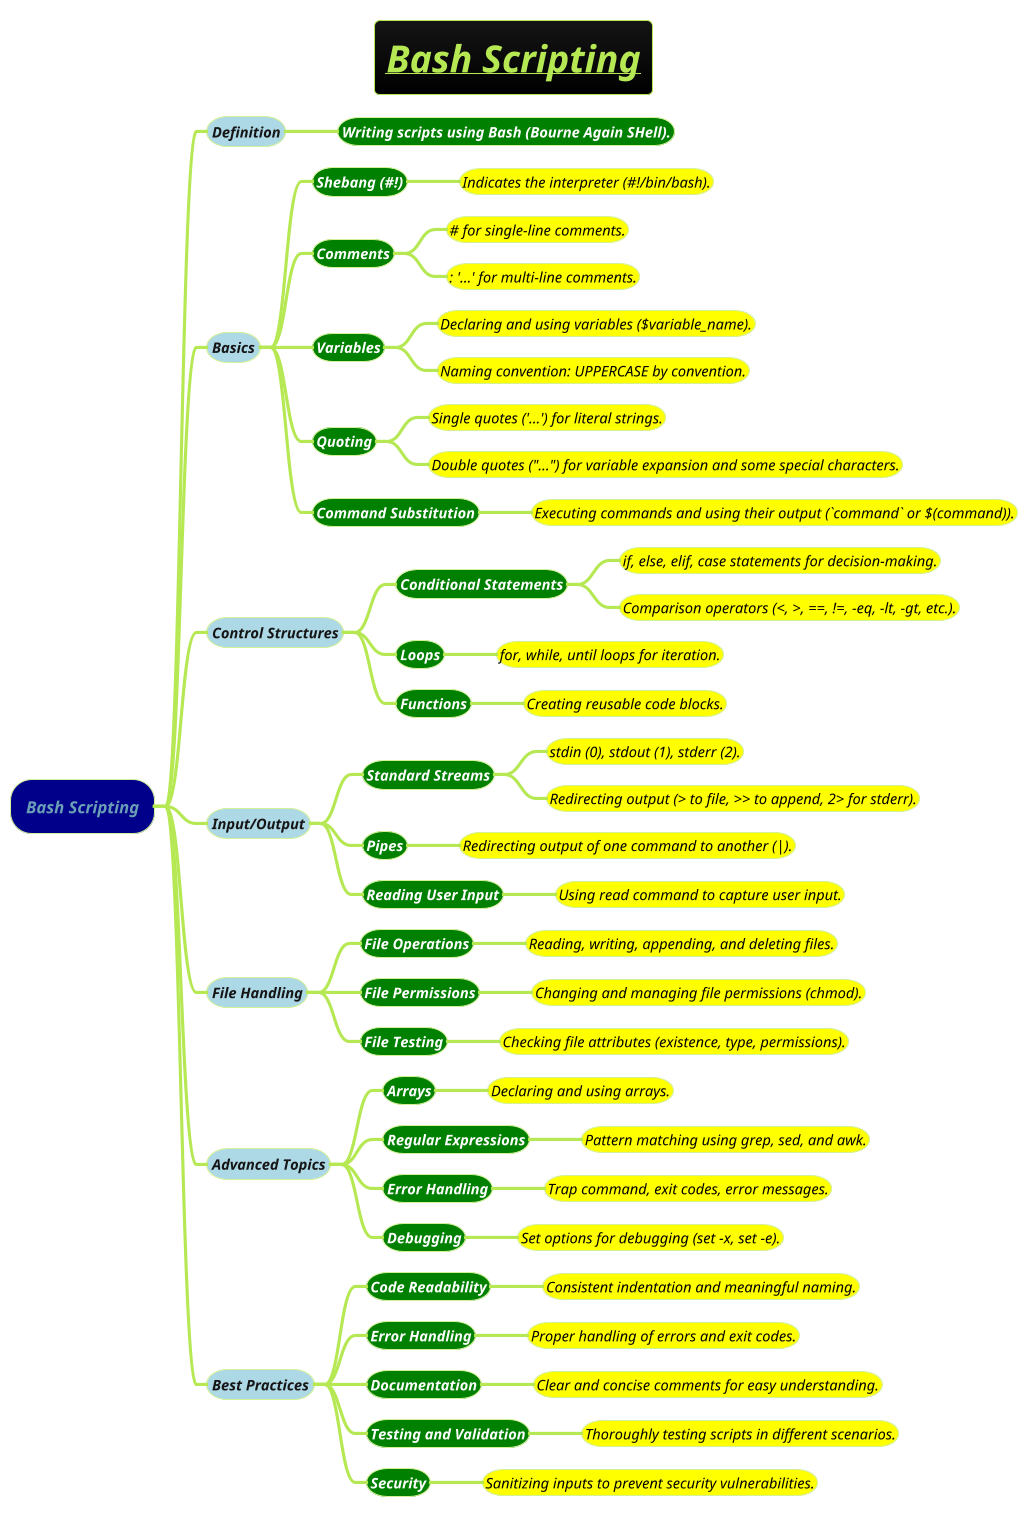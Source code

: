 @startmindmap
title =<i><b><u>Bash Scripting
!theme hacker

*[#darkblue] <i>Bash Scripting
**[#lightblue] <i><color #blac><size:14>Definition
***[#green] <b><i><color #white><size:14>Writing scripts using Bash (Bourne Again SHell).
**[#lightblue] <i><color #blac><size:14>Basics
***[#green] <b><i><color #white><size:14>Shebang (#!)
****[#yellow] <i><color #black><size:14>Indicates the interpreter (#!/bin/bash).
***[#green] <b><i><color #white><size:14>Comments
****[#yellow] <i><color #black><size:14># for single-line comments.
****[#yellow] <i><color #black><size:14>: '...' for multi-line comments.
***[#green] <b><i><color #white><size:14>Variables
****[#yellow] <i><color #black><size:14>Declaring and using variables ($variable_name).
****[#yellow] <i><color #black><size:14>Naming convention: UPPERCASE by convention.
***[#green] <b><i><color #white><size:14>Quoting
****[#yellow] <i><color #black><size:14>Single quotes ('...') for literal strings.
****[#yellow] <i><color #black><size:14>Double quotes ("...") for variable expansion and some special characters.
***[#green] <b><i><color #white><size:14>Command Substitution
****[#yellow] <i><color #black><size:14>Executing commands and using their output (`command` or $(command)).
**[#lightblue] <i><color #blac><size:14>Control Structures
***[#green] <b><i><color #white><size:14>Conditional Statements
****[#yellow] <i><color #black><size:14>if, else, elif, case statements for decision-making.
****[#yellow] <i><color #black><size:14>Comparison operators (<, >, ==, !=, -eq, -lt, -gt, etc.).
***[#green] <b><i><color #white><size:14>Loops
****[#yellow] <i><color #black><size:14>for, while, until loops for iteration.
***[#green] <b><i><color #white><size:14>Functions
****[#yellow] <i><color #black><size:14>Creating reusable code blocks.
**[#lightblue] <i><color #blac><size:14>Input/Output
***[#green] <b><i><color #white><size:14>Standard Streams
****[#yellow] <i><color #black><size:14>stdin (0), stdout (1), stderr (2).
****[#yellow] <i><color #black><size:14>Redirecting output (> to file, >> to append, 2> for stderr).
***[#green] <b><i><color #white><size:14>Pipes
****[#yellow] <i><color #black><size:14>Redirecting output of one command to another (|).
***[#green] <b><i><color #white><size:14>Reading User Input
****[#yellow] <i><color #black><size:14>Using read command to capture user input.
**[#lightblue] <i><color #blac><size:14>File Handling
***[#green] <b><i><color #white><size:14>File Operations
****[#yellow] <i><color #black><size:14>Reading, writing, appending, and deleting files.
***[#green] <b><i><color #white><size:14>File Permissions
****[#yellow] <i><color #black><size:14>Changing and managing file permissions (chmod).
***[#green] <b><i><color #white><size:14>File Testing
****[#yellow] <i><color #black><size:14>Checking file attributes (existence, type, permissions).
**[#lightblue] <i><color #blac><size:14>Advanced Topics
***[#green] <b><i><color #white><size:14>Arrays
****[#yellow] <i><color #black><size:14>Declaring and using arrays.
***[#green] <b><i><color #white><size:14>Regular Expressions
****[#yellow] <i><color #black><size:14>Pattern matching using grep, sed, and awk.
***[#green] <b><i><color #white><size:14>Error Handling
****[#yellow] <i><color #black><size:14>Trap command, exit codes, error messages.
***[#green] <b><i><color #white><size:14>Debugging
****[#yellow] <i><color #black><size:14>Set options for debugging (set -x, set -e).
**[#lightblue] <i><color #blac><size:14>Best Practices
***[#green] <b><i><color #white><size:14>Code Readability
****[#yellow] <i><color #black><size:14>Consistent indentation and meaningful naming.
***[#green] <b><i><color #white><size:14>Error Handling
****[#yellow] <i><color #black><size:14>Proper handling of errors and exit codes.
***[#green] <b><i><color #white><size:14>Documentation
****[#yellow] <i><color #black><size:14>Clear and concise comments for easy understanding.
***[#green] <b><i><color #white><size:14>Testing and Validation
****[#yellow] <i><color #black><size:14>Thoroughly testing scripts in different scenarios.
***[#green] <b><i><color #white><size:14>Security
****[#yellow] <i><color #black><size:14>Sanitizing inputs to prevent security vulnerabilities.
@endmindmap
